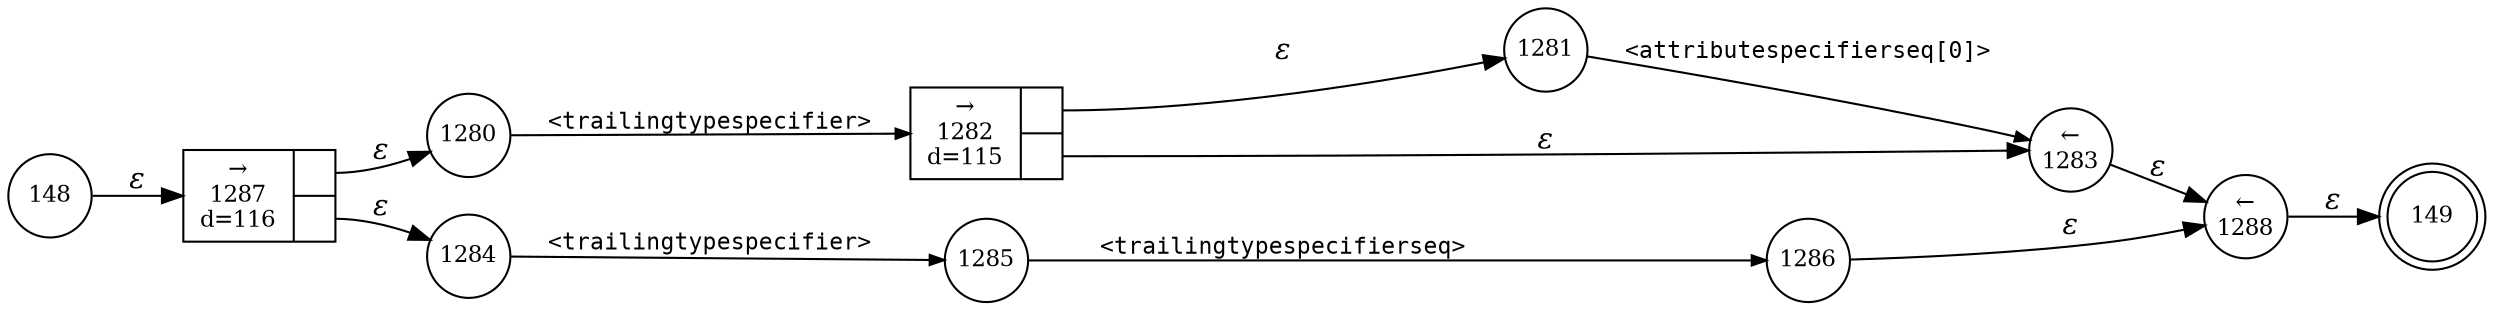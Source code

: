 digraph ATN {
rankdir=LR;
s149[fontsize=11, label="149", shape=doublecircle, fixedsize=true, width=.6];
s1280[fontsize=11,label="1280", shape=circle, fixedsize=true, width=.55, peripheries=1];
s1281[fontsize=11,label="1281", shape=circle, fixedsize=true, width=.55, peripheries=1];
s1282[fontsize=11,label="{&rarr;\n1282\nd=115|{<p0>|<p1>}}", shape=record, fixedsize=false, peripheries=1];
s1283[fontsize=11,label="&larr;\n1283", shape=circle, fixedsize=true, width=.55, peripheries=1];
s148[fontsize=11,label="148", shape=circle, fixedsize=true, width=.55, peripheries=1];
s1284[fontsize=11,label="1284", shape=circle, fixedsize=true, width=.55, peripheries=1];
s1285[fontsize=11,label="1285", shape=circle, fixedsize=true, width=.55, peripheries=1];
s1286[fontsize=11,label="1286", shape=circle, fixedsize=true, width=.55, peripheries=1];
s1287[fontsize=11,label="{&rarr;\n1287\nd=116|{<p0>|<p1>}}", shape=record, fixedsize=false, peripheries=1];
s1288[fontsize=11,label="&larr;\n1288", shape=circle, fixedsize=true, width=.55, peripheries=1];
s148 -> s1287 [fontname="Times-Italic", label="&epsilon;"];
s1287:p0 -> s1280 [fontname="Times-Italic", label="&epsilon;"];
s1287:p1 -> s1284 [fontname="Times-Italic", label="&epsilon;"];
s1280 -> s1282 [fontsize=11, fontname="Courier", arrowsize=.7, label = "<trailingtypespecifier>", arrowhead = normal];
s1284 -> s1285 [fontsize=11, fontname="Courier", arrowsize=.7, label = "<trailingtypespecifier>", arrowhead = normal];
s1282:p0 -> s1281 [fontname="Times-Italic", label="&epsilon;"];
s1282:p1 -> s1283 [fontname="Times-Italic", label="&epsilon;"];
s1285 -> s1286 [fontsize=11, fontname="Courier", arrowsize=.7, label = "<trailingtypespecifierseq>", arrowhead = normal];
s1281 -> s1283 [fontsize=11, fontname="Courier", arrowsize=.7, label = "<attributespecifierseq[0]>", arrowhead = normal];
s1283 -> s1288 [fontname="Times-Italic", label="&epsilon;"];
s1286 -> s1288 [fontname="Times-Italic", label="&epsilon;"];
s1288 -> s149 [fontname="Times-Italic", label="&epsilon;"];
}